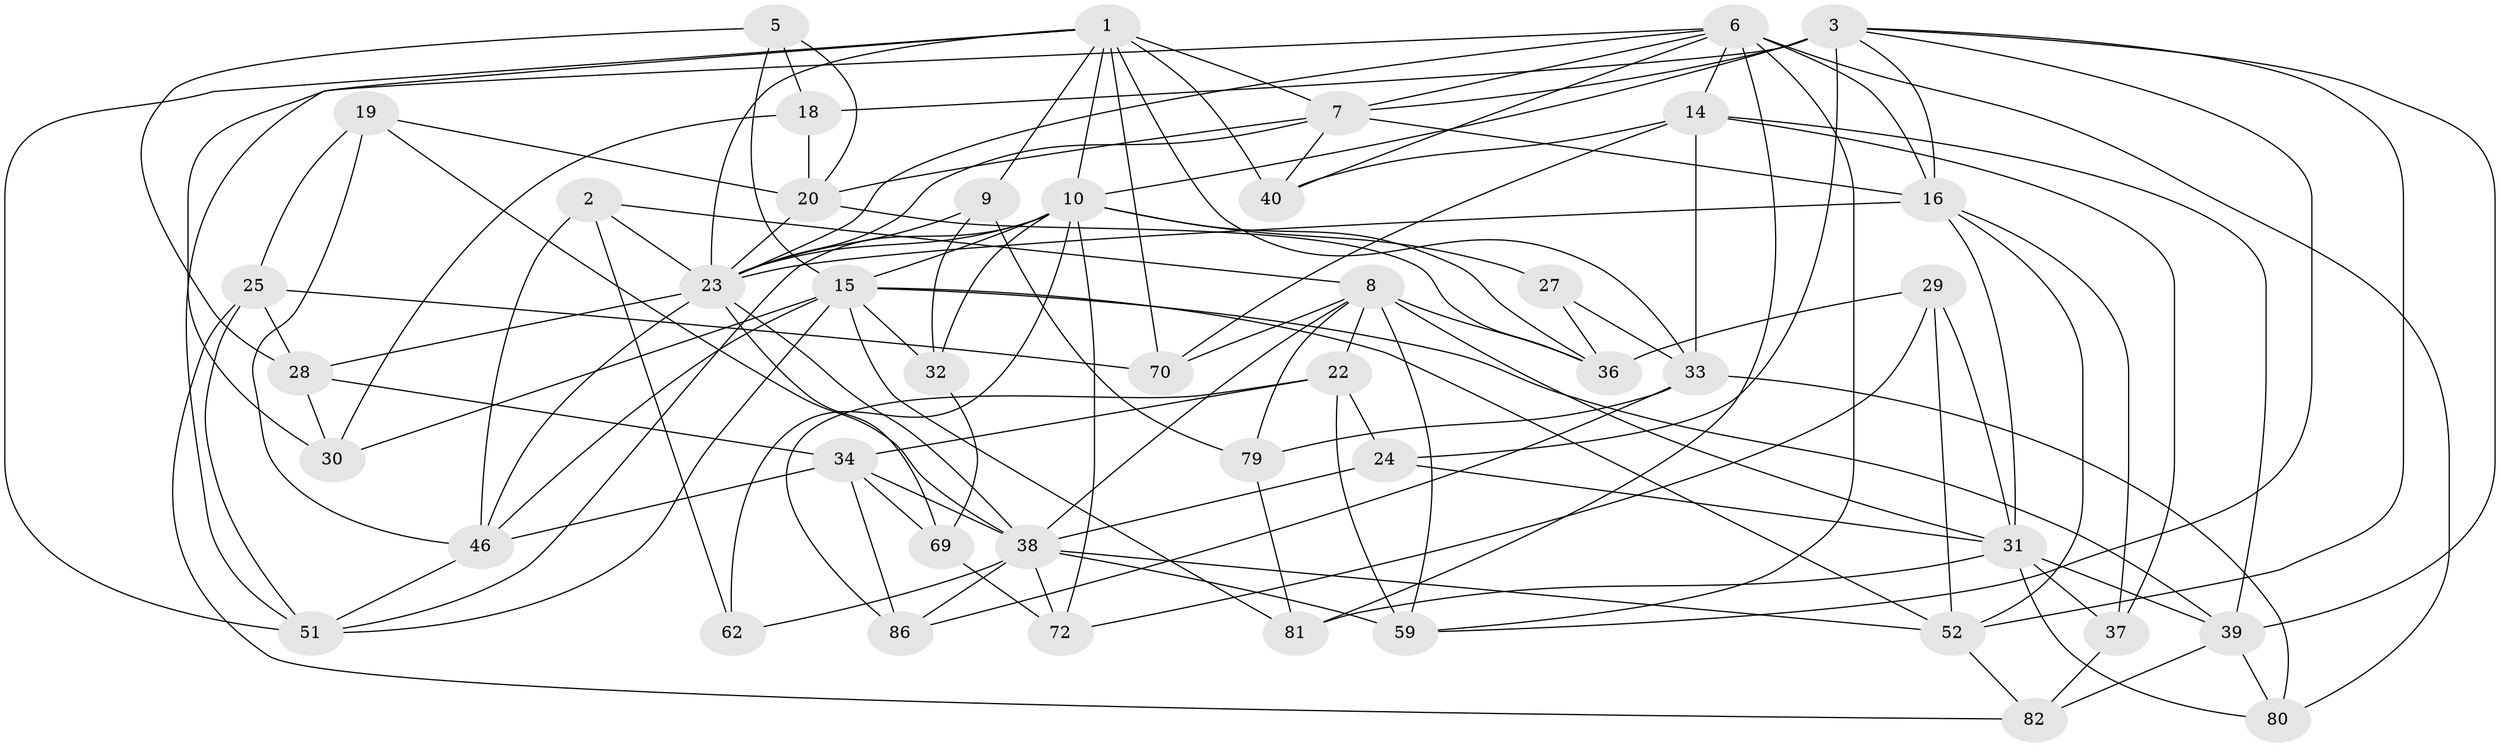 // original degree distribution, {4: 1.0}
// Generated by graph-tools (version 1.1) at 2025/16/03/09/25 04:16:32]
// undirected, 45 vertices, 126 edges
graph export_dot {
graph [start="1"]
  node [color=gray90,style=filled];
  1 [super="+4"];
  2;
  3 [super="+17"];
  5;
  6 [super="+48+45+63"];
  7 [super="+53"];
  8 [super="+11+12"];
  9;
  10 [super="+77+78+49+21"];
  14 [super="+61"];
  15 [super="+42+71+43"];
  16 [super="+88+26"];
  18;
  19;
  20 [super="+50"];
  22 [super="+64"];
  23 [super="+55+73+57"];
  24;
  25 [super="+56"];
  27;
  28 [super="+35"];
  29;
  30;
  31 [super="+41"];
  32 [super="+89"];
  33 [super="+68"];
  34 [super="+47"];
  36 [super="+67"];
  37;
  38 [super="+44+54+83"];
  39 [super="+60"];
  40;
  46 [super="+75"];
  51 [super="+74"];
  52 [super="+76"];
  59 [super="+87"];
  62;
  69;
  70;
  72;
  79;
  80;
  81;
  82;
  86;
  1 -- 30;
  1 -- 70;
  1 -- 40;
  1 -- 9;
  1 -- 10;
  1 -- 51;
  1 -- 7 [weight=2];
  1 -- 23;
  1 -- 33;
  2 -- 8;
  2 -- 62;
  2 -- 23;
  2 -- 46;
  3 -- 16;
  3 -- 18;
  3 -- 39;
  3 -- 24;
  3 -- 10;
  3 -- 59;
  3 -- 52;
  3 -- 7;
  5 -- 28;
  5 -- 18;
  5 -- 20;
  5 -- 15;
  6 -- 51;
  6 -- 80;
  6 -- 16 [weight=2];
  6 -- 81;
  6 -- 40;
  6 -- 59;
  6 -- 7;
  6 -- 14;
  6 -- 23;
  7 -- 16;
  7 -- 20;
  7 -- 23;
  7 -- 40;
  8 -- 70;
  8 -- 22;
  8 -- 59;
  8 -- 31;
  8 -- 36;
  8 -- 38;
  8 -- 79;
  9 -- 79;
  9 -- 23;
  9 -- 32;
  10 -- 32 [weight=3];
  10 -- 62 [weight=2];
  10 -- 15 [weight=2];
  10 -- 51;
  10 -- 36;
  10 -- 72;
  10 -- 27;
  10 -- 23;
  14 -- 37;
  14 -- 70;
  14 -- 33;
  14 -- 40;
  14 -- 39;
  15 -- 39;
  15 -- 32;
  15 -- 51;
  15 -- 52;
  15 -- 81;
  15 -- 46;
  15 -- 30;
  16 -- 31;
  16 -- 37;
  16 -- 23;
  16 -- 52;
  18 -- 20;
  18 -- 30;
  19 -- 46;
  19 -- 25;
  19 -- 20;
  19 -- 38;
  20 -- 36;
  20 -- 23;
  22 -- 59 [weight=2];
  22 -- 86;
  22 -- 24;
  22 -- 34;
  23 -- 46;
  23 -- 69;
  23 -- 38;
  23 -- 28;
  24 -- 38;
  24 -- 31;
  25 -- 70;
  25 -- 28 [weight=2];
  25 -- 82;
  25 -- 51;
  27 -- 36 [weight=2];
  27 -- 33;
  28 -- 34;
  28 -- 30;
  29 -- 36;
  29 -- 72;
  29 -- 31;
  29 -- 52;
  31 -- 39;
  31 -- 81;
  31 -- 80;
  31 -- 37;
  32 -- 69;
  33 -- 79;
  33 -- 80;
  33 -- 86;
  34 -- 69;
  34 -- 86;
  34 -- 38;
  34 -- 46;
  37 -- 82;
  38 -- 62;
  38 -- 72;
  38 -- 86;
  38 -- 59;
  38 -- 52;
  39 -- 80;
  39 -- 82;
  46 -- 51;
  52 -- 82;
  69 -- 72;
  79 -- 81;
}
